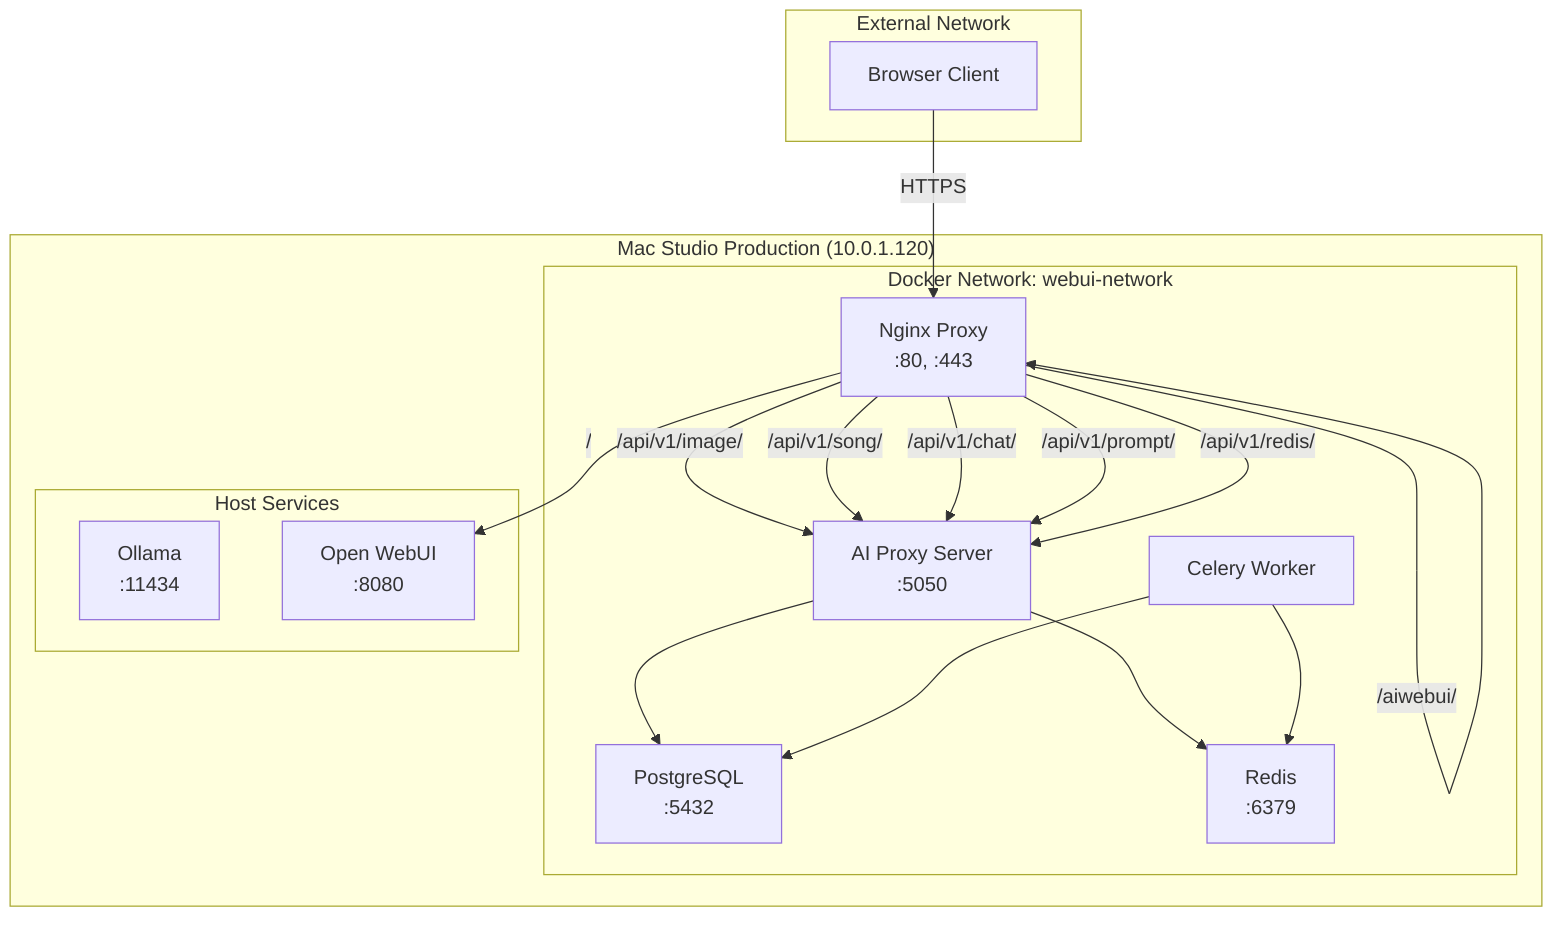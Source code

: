 graph TB
    subgraph "External Network"
        CLIENT[Browser Client]
    end

    subgraph "Mac Studio Production (10.0.1.120)"
        subgraph "Docker Network: webui-network"
            NGINX[Nginx Proxy<br/>:80, :443]
            API[AI Proxy Server<br/>:5050]
            WORKER[Celery Worker]
            PG[PostgreSQL<br/>:5432]
            REDIS[Redis<br/>:6379]
        end

        subgraph "Host Services"
            OLLAMA[Ollama<br/>:11434]
            WEBUI[Open WebUI<br/>:8080]
        end
    end

    CLIENT -->|HTTPS| NGINX
    NGINX -->|/aiwebui/| NGINX
    NGINX -->|/api/v1/image/| API
    NGINX -->|/api/v1/song/| API
    NGINX -->|/api/v1/chat/| API
    NGINX -->|/api/v1/prompt/| API
    NGINX -->|/api/v1/redis/| API
    NGINX -->|/| WEBUI

    API --> PG
    API --> REDIS
    WORKER --> REDIS
    WORKER --> PG